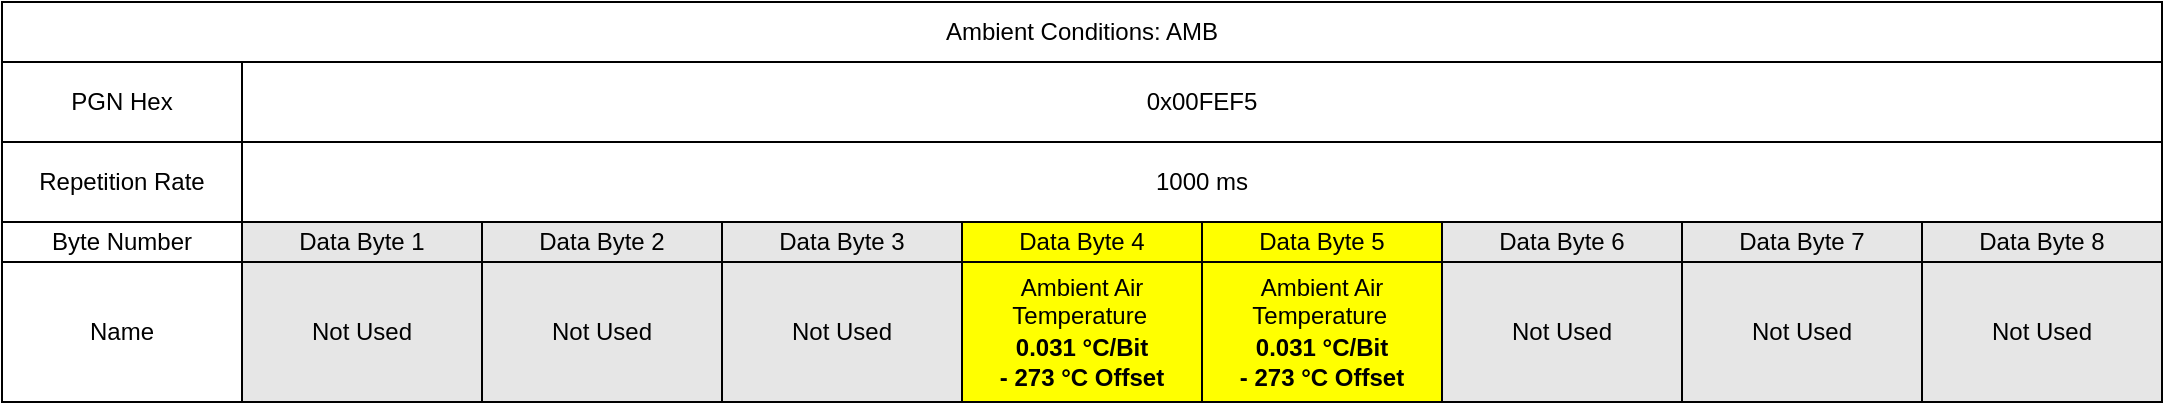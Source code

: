 <mxfile version="15.9.4" type="google"><diagram id="uoOKp2XeuNXPhfaQyUOR" name="Page-1"><mxGraphModel dx="2272" dy="882" grid="1" gridSize="10" guides="1" tooltips="1" connect="1" arrows="1" fold="1" page="1" pageScale="1" pageWidth="850" pageHeight="1100" math="0" shadow="0"><root><mxCell id="0"/><mxCell id="1" parent="0"/><mxCell id="eDI9NP6ZhWVeUT2QA3B2-1" value="Data Byte 1" style="rounded=0;whiteSpace=wrap;html=1;fillColor=#E6E6E6;" parent="1" vertex="1"><mxGeometry x="80" y="360" width="120" height="20" as="geometry"/></mxCell><mxCell id="eDI9NP6ZhWVeUT2QA3B2-2" value="Data Byte 2" style="rounded=0;whiteSpace=wrap;html=1;fillColor=#E6E6E6;" parent="1" vertex="1"><mxGeometry x="200" y="360" width="120" height="20" as="geometry"/></mxCell><mxCell id="eDI9NP6ZhWVeUT2QA3B2-3" value="Data Byte 3" style="rounded=0;whiteSpace=wrap;html=1;fillColor=#E6E6E6;" parent="1" vertex="1"><mxGeometry x="320" y="360" width="120" height="20" as="geometry"/></mxCell><mxCell id="eDI9NP6ZhWVeUT2QA3B2-4" value="Data Byte 4" style="rounded=0;whiteSpace=wrap;html=1;fillColor=#FFFF00;" parent="1" vertex="1"><mxGeometry x="440" y="360" width="120" height="20" as="geometry"/></mxCell><mxCell id="eDI9NP6ZhWVeUT2QA3B2-5" value="Data Byte 5" style="rounded=0;whiteSpace=wrap;html=1;fillColor=#FFFF00;" parent="1" vertex="1"><mxGeometry x="560" y="360" width="120" height="20" as="geometry"/></mxCell><mxCell id="eDI9NP6ZhWVeUT2QA3B2-6" value="Data Byte 6" style="rounded=0;whiteSpace=wrap;html=1;fillColor=#E6E6E6;" parent="1" vertex="1"><mxGeometry x="680" y="360" width="120" height="20" as="geometry"/></mxCell><mxCell id="eDI9NP6ZhWVeUT2QA3B2-7" value="Data Byte 7" style="rounded=0;whiteSpace=wrap;html=1;fillColor=#E6E6E6;" parent="1" vertex="1"><mxGeometry x="800" y="360" width="120" height="20" as="geometry"/></mxCell><mxCell id="eDI9NP6ZhWVeUT2QA3B2-8" value="Data Byte 8" style="rounded=0;whiteSpace=wrap;html=1;fillColor=#E6E6E6;" parent="1" vertex="1"><mxGeometry x="920" y="360" width="120" height="20" as="geometry"/></mxCell><mxCell id="eDI9NP6ZhWVeUT2QA3B2-9" value="1000 ms" style="rounded=0;whiteSpace=wrap;html=1;" parent="1" vertex="1"><mxGeometry x="80" y="320" width="960" height="40" as="geometry"/></mxCell><mxCell id="eDI9NP6ZhWVeUT2QA3B2-11" value="0x00FEF5" style="rounded=0;whiteSpace=wrap;html=1;" parent="1" vertex="1"><mxGeometry x="80" y="280" width="960" height="40" as="geometry"/></mxCell><mxCell id="eDI9NP6ZhWVeUT2QA3B2-13" value="PGN Hex" style="rounded=0;whiteSpace=wrap;html=1;" parent="1" vertex="1"><mxGeometry x="-40" y="280" width="120" height="40" as="geometry"/></mxCell><mxCell id="eDI9NP6ZhWVeUT2QA3B2-14" value="Repetition Rate" style="rounded=0;whiteSpace=wrap;html=1;" parent="1" vertex="1"><mxGeometry x="-40" y="320" width="120" height="40" as="geometry"/></mxCell><mxCell id="eDI9NP6ZhWVeUT2QA3B2-15" value="Byte Number" style="rounded=0;whiteSpace=wrap;html=1;" parent="1" vertex="1"><mxGeometry x="-40" y="360" width="120" height="20" as="geometry"/></mxCell><mxCell id="eDI9NP6ZhWVeUT2QA3B2-16" value="Name" style="rounded=0;whiteSpace=wrap;html=1;" parent="1" vertex="1"><mxGeometry x="-40" y="380" width="120" height="70" as="geometry"/></mxCell><mxCell id="eDI9NP6ZhWVeUT2QA3B2-17" value="Not Used" style="rounded=0;whiteSpace=wrap;html=1;fillColor=#E6E6E6;" parent="1" vertex="1"><mxGeometry x="80" y="380" width="120" height="70" as="geometry"/></mxCell><mxCell id="eDI9NP6ZhWVeUT2QA3B2-18" value="Not Used" style="rounded=0;whiteSpace=wrap;html=1;fillColor=#E6E6E6;" parent="1" vertex="1"><mxGeometry x="200" y="380" width="120" height="70" as="geometry"/></mxCell><mxCell id="eDI9NP6ZhWVeUT2QA3B2-19" value="Not Used" style="rounded=0;whiteSpace=wrap;html=1;fillColor=#E6E6E6;" parent="1" vertex="1"><mxGeometry x="320" y="380" width="120" height="70" as="geometry"/></mxCell><mxCell id="eDI9NP6ZhWVeUT2QA3B2-20" value="&lt;p style=&quot;line-height: 1.2&quot;&gt;Ambient Air Temperature&lt;span style=&quot;font-size: 10px&quot;&gt;&lt;sub&gt;&amp;nbsp;&lt;/sub&gt;&lt;/span&gt;&lt;font style=&quot;font-size: 7px&quot;&gt;&lt;br&gt;&lt;/font&gt;&lt;b&gt;0.031 °C/Bit&lt;br&gt;- 273 °C Offset&lt;/b&gt;&lt;/p&gt;" style="rounded=0;whiteSpace=wrap;html=1;fillColor=#FFFF00;" parent="1" vertex="1"><mxGeometry x="440" y="380" width="120" height="70" as="geometry"/></mxCell><mxCell id="eDI9NP6ZhWVeUT2QA3B2-22" value="Not Used" style="rounded=0;whiteSpace=wrap;html=1;fillColor=#E6E6E6;" parent="1" vertex="1"><mxGeometry x="680" y="380" width="120" height="70" as="geometry"/></mxCell><mxCell id="eDI9NP6ZhWVeUT2QA3B2-25" value="Ambient Conditions: AMB" style="rounded=0;whiteSpace=wrap;html=1;" parent="1" vertex="1"><mxGeometry x="-40" y="250" width="1080" height="30" as="geometry"/></mxCell><mxCell id="sEOYZ2YwJF7wgYz8Jj-g-1" value="Not Used" style="rounded=0;whiteSpace=wrap;html=1;fillColor=#E6E6E6;" vertex="1" parent="1"><mxGeometry x="800" y="380" width="120" height="70" as="geometry"/></mxCell><mxCell id="sEOYZ2YwJF7wgYz8Jj-g-2" value="Not Used" style="rounded=0;whiteSpace=wrap;html=1;fillColor=#E6E6E6;" vertex="1" parent="1"><mxGeometry x="920" y="380" width="120" height="70" as="geometry"/></mxCell><mxCell id="sEOYZ2YwJF7wgYz8Jj-g-4" value="&lt;p style=&quot;line-height: 1.2&quot;&gt;Ambient Air Temperature&lt;span style=&quot;font-size: 10px&quot;&gt;&lt;sub&gt;&amp;nbsp;&lt;/sub&gt;&lt;/span&gt;&lt;font style=&quot;font-size: 7px&quot;&gt;&lt;br&gt;&lt;/font&gt;&lt;b&gt;0.031 °C/Bit&lt;br&gt;- 273 °C Offset&lt;/b&gt;&lt;/p&gt;" style="rounded=0;whiteSpace=wrap;html=1;fillColor=#FFFF00;" vertex="1" parent="1"><mxGeometry x="560" y="380" width="120" height="70" as="geometry"/></mxCell></root></mxGraphModel></diagram></mxfile>